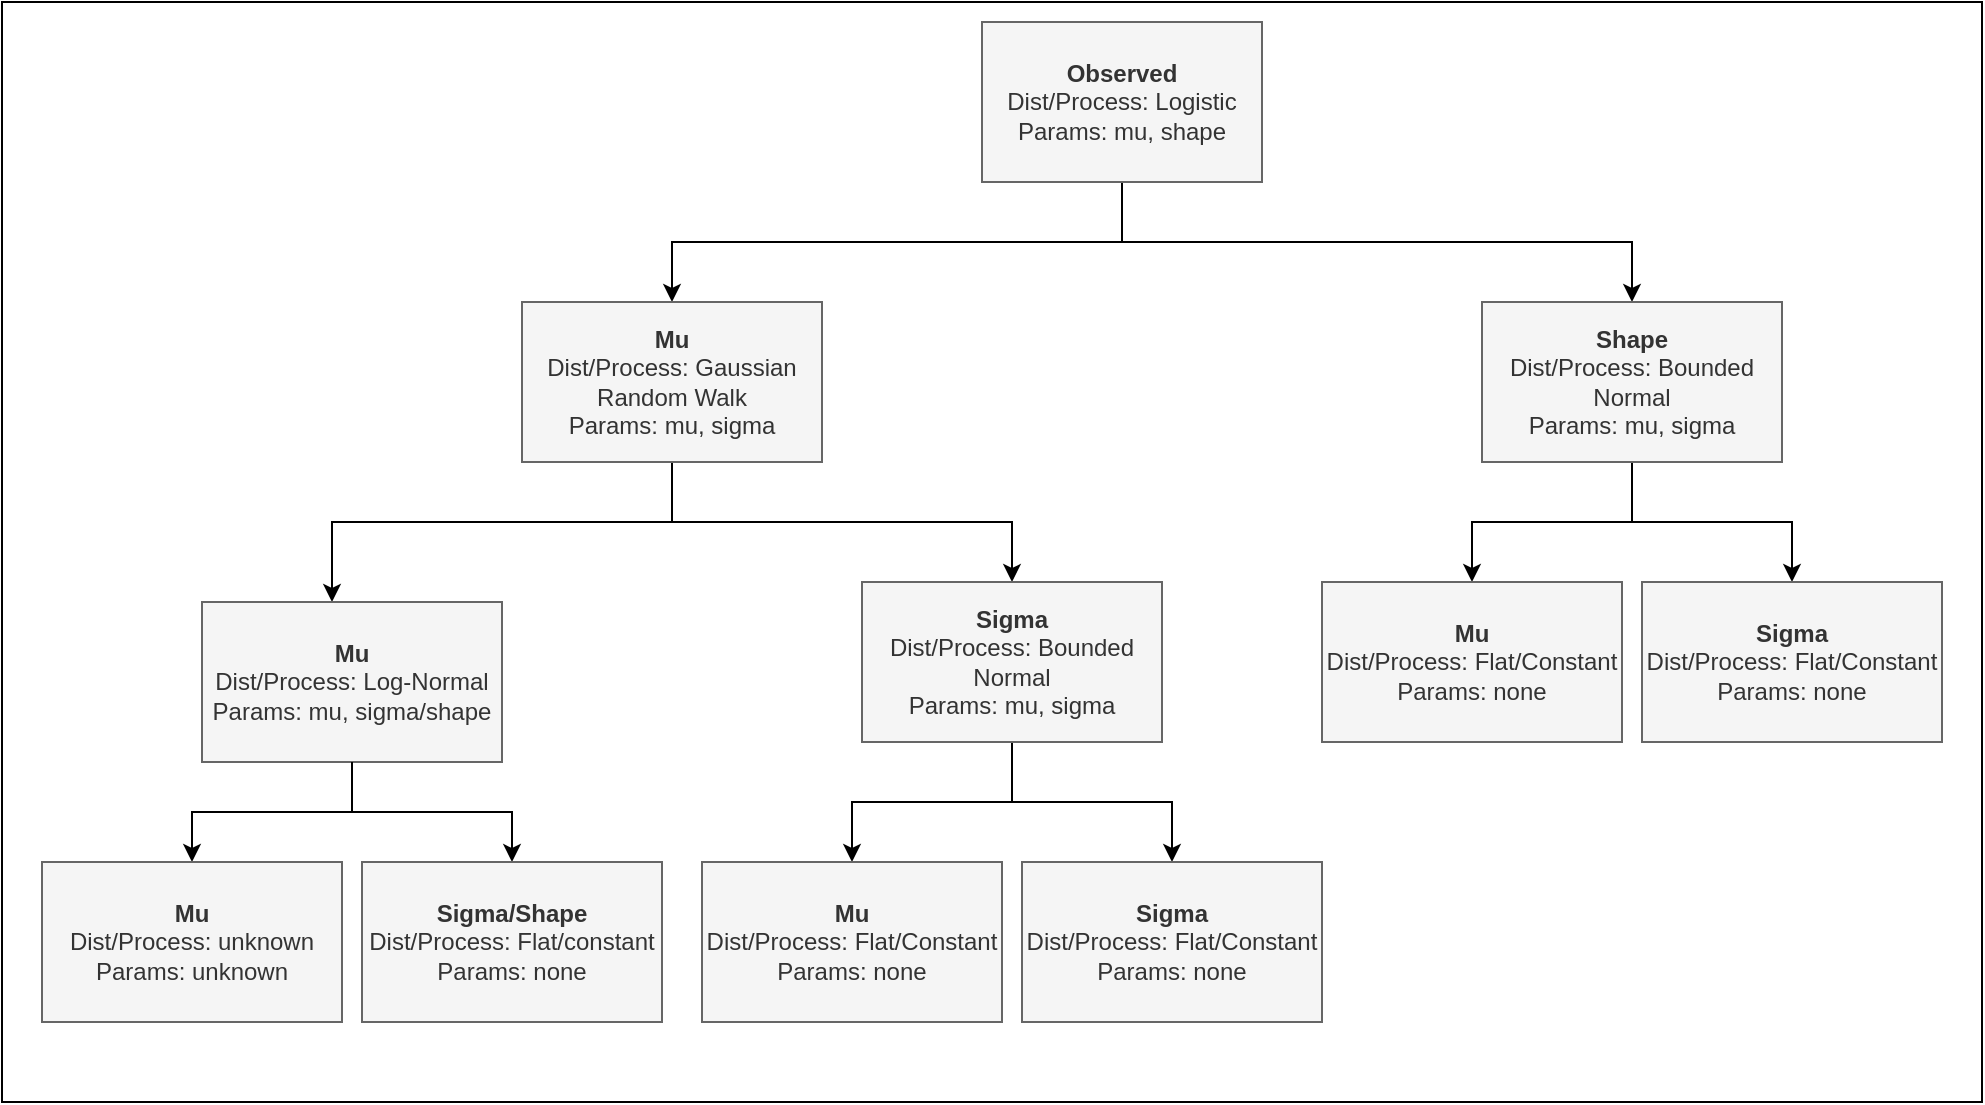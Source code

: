 <mxfile version="13.7.3" type="device"><diagram id="EtPS_o53PcKMSLpYzuBG" name="Page-1"><mxGraphModel dx="1796" dy="638" grid="1" gridSize="10" guides="1" tooltips="1" connect="1" arrows="1" fold="1" page="1" pageScale="1" pageWidth="850" pageHeight="1100" background="#FFFFFF" math="0" shadow="0"><root><mxCell id="0"/><mxCell id="1" parent="0"/><mxCell id="8PgFZWng9PQwZ2A-R5Zl-22" style="edgeStyle=orthogonalEdgeStyle;rounded=0;orthogonalLoop=1;jettySize=auto;html=1;entryX=0.5;entryY=0;entryDx=0;entryDy=0;exitX=0.5;exitY=1;exitDx=0;exitDy=0;" parent="1" source="8PgFZWng9PQwZ2A-R5Zl-2" target="8PgFZWng9PQwZ2A-R5Zl-3" edge="1"><mxGeometry relative="1" as="geometry"/></mxCell><mxCell id="8PgFZWng9PQwZ2A-R5Zl-23" style="edgeStyle=orthogonalEdgeStyle;rounded=0;orthogonalLoop=1;jettySize=auto;html=1;exitX=0.5;exitY=1;exitDx=0;exitDy=0;" parent="1" source="8PgFZWng9PQwZ2A-R5Zl-2" target="8PgFZWng9PQwZ2A-R5Zl-4" edge="1"><mxGeometry relative="1" as="geometry"><mxPoint x="400" y="150" as="sourcePoint"/></mxGeometry></mxCell><mxCell id="8PgFZWng9PQwZ2A-R5Zl-2" value="&lt;b&gt;Observed&lt;/b&gt;&lt;br&gt;Dist/Process: Logistic&lt;br&gt;Params: mu, shape" style="rounded=0;whiteSpace=wrap;html=1;fillColor=#f5f5f5;strokeColor=#666666;fontColor=#333333;" parent="1" vertex="1"><mxGeometry x="270" y="40" width="140" height="80" as="geometry"/></mxCell><mxCell id="8PgFZWng9PQwZ2A-R5Zl-14" style="edgeStyle=orthogonalEdgeStyle;rounded=0;orthogonalLoop=1;jettySize=auto;html=1;exitX=0.5;exitY=1;exitDx=0;exitDy=0;" parent="1" source="8PgFZWng9PQwZ2A-R5Zl-3" target="8PgFZWng9PQwZ2A-R5Zl-5" edge="1"><mxGeometry relative="1" as="geometry"><Array as="points"><mxPoint x="115" y="290"/><mxPoint x="-55" y="290"/></Array></mxGeometry></mxCell><mxCell id="8PgFZWng9PQwZ2A-R5Zl-15" style="edgeStyle=orthogonalEdgeStyle;rounded=0;orthogonalLoop=1;jettySize=auto;html=1;entryX=0.5;entryY=0;entryDx=0;entryDy=0;exitX=0.5;exitY=1;exitDx=0;exitDy=0;" parent="1" source="8PgFZWng9PQwZ2A-R5Zl-3" target="8PgFZWng9PQwZ2A-R5Zl-6" edge="1"><mxGeometry relative="1" as="geometry"><Array as="points"><mxPoint x="115" y="290"/><mxPoint x="285" y="290"/></Array></mxGeometry></mxCell><mxCell id="8PgFZWng9PQwZ2A-R5Zl-3" value="&lt;b&gt;Mu&lt;/b&gt;&lt;br&gt;Dist/Process: Gaussian Random Walk&lt;br&gt;Params: mu, sigma" style="rounded=0;whiteSpace=wrap;html=1;fillColor=#f5f5f5;strokeColor=#666666;fontColor=#333333;" parent="1" vertex="1"><mxGeometry x="40" y="180" width="150" height="80" as="geometry"/></mxCell><mxCell id="8PgFZWng9PQwZ2A-R5Zl-16" style="edgeStyle=orthogonalEdgeStyle;rounded=0;orthogonalLoop=1;jettySize=auto;html=1;entryX=0.5;entryY=0;entryDx=0;entryDy=0;" parent="1" source="8PgFZWng9PQwZ2A-R5Zl-4" target="8PgFZWng9PQwZ2A-R5Zl-7" edge="1"><mxGeometry relative="1" as="geometry"/></mxCell><mxCell id="8PgFZWng9PQwZ2A-R5Zl-17" style="edgeStyle=orthogonalEdgeStyle;rounded=0;orthogonalLoop=1;jettySize=auto;html=1;" parent="1" source="8PgFZWng9PQwZ2A-R5Zl-4" target="8PgFZWng9PQwZ2A-R5Zl-9" edge="1"><mxGeometry relative="1" as="geometry"/></mxCell><mxCell id="8PgFZWng9PQwZ2A-R5Zl-4" value="&lt;b&gt;Shape&lt;/b&gt;&lt;br&gt;Dist/Process: Bounded Normal&lt;br&gt;Params: mu, sigma" style="rounded=0;whiteSpace=wrap;html=1;fillColor=#f5f5f5;strokeColor=#666666;fontColor=#333333;" parent="1" vertex="1"><mxGeometry x="520" y="180" width="150" height="80" as="geometry"/></mxCell><mxCell id="8PgFZWng9PQwZ2A-R5Zl-5" value="&lt;b&gt;Mu&lt;/b&gt;&lt;br&gt;Dist/Process: Log-Normal&lt;br&gt;Params: mu, sigma/shape" style="rounded=0;whiteSpace=wrap;html=1;fillColor=#f5f5f5;strokeColor=#666666;fontColor=#333333;" parent="1" vertex="1"><mxGeometry x="-120" y="330" width="150" height="80" as="geometry"/></mxCell><mxCell id="8PgFZWng9PQwZ2A-R5Zl-19" style="edgeStyle=orthogonalEdgeStyle;rounded=0;orthogonalLoop=1;jettySize=auto;html=1;entryX=0.5;entryY=0;entryDx=0;entryDy=0;exitX=0.5;exitY=1;exitDx=0;exitDy=0;" parent="1" source="8PgFZWng9PQwZ2A-R5Zl-6" target="8PgFZWng9PQwZ2A-R5Zl-10" edge="1"><mxGeometry relative="1" as="geometry"/></mxCell><mxCell id="8PgFZWng9PQwZ2A-R5Zl-20" style="edgeStyle=orthogonalEdgeStyle;rounded=0;orthogonalLoop=1;jettySize=auto;html=1;entryX=0.5;entryY=0;entryDx=0;entryDy=0;exitX=0.5;exitY=1;exitDx=0;exitDy=0;" parent="1" source="8PgFZWng9PQwZ2A-R5Zl-6" target="8PgFZWng9PQwZ2A-R5Zl-12" edge="1"><mxGeometry relative="1" as="geometry"><mxPoint x="285" y="430" as="sourcePoint"/></mxGeometry></mxCell><mxCell id="8PgFZWng9PQwZ2A-R5Zl-6" value="&lt;b&gt;Sigma&lt;/b&gt;&lt;br&gt;Dist/Process: Bounded Normal&lt;br&gt;Params: mu, sigma&lt;span style=&quot;color: rgba(0 , 0 , 0 , 0) ; font-family: monospace ; font-size: 0px&quot;&gt;%3CmxGraphModel%3E%3Croot%3E%3CmxCell%20id%3D%220%22%2F%3E%3CmxCell%20id%3D%221%22%20parent%3D%220%22%2F%3E%3CmxCell%20id%3D%222%22%20value%3D%22%26lt%3Bb%26gt%3BMu%26lt%3B%2Fb%26gt%3B%26lt%3Bbr%26gt%3BDist%2FProcess%3A%20Log-normal%26lt%3Bbr%26gt%3BParams%3A%20mu%2C%20sd%22%20style%3D%22rounded%3D0%3BwhiteSpace%3Dwrap%3Bhtml%3D1%3B%22%20vertex%3D%221%22%20parent%3D%221%22%3E%3CmxGeometry%20x%3D%2280%22%20y%3D%22370%22%20width%3D%22150%22%20height%3D%2280%22%20as%3D%22geometry%22%2F%3E%3C%2FmxCell%3E%3C%2Froot%3E%3C%2FmxGraphModel%&lt;br&gt;&lt;/span&gt;" style="rounded=0;whiteSpace=wrap;html=1;fillColor=#f5f5f5;strokeColor=#666666;fontColor=#333333;" parent="1" vertex="1"><mxGeometry x="210" y="320" width="150" height="80" as="geometry"/></mxCell><mxCell id="8PgFZWng9PQwZ2A-R5Zl-7" value="&lt;b&gt;Mu&lt;/b&gt;&lt;br&gt;Dist/Process: Flat/Constant&lt;br&gt;Params: none&lt;span style=&quot;color: rgba(0 , 0 , 0 , 0) ; font-family: monospace ; font-size: 0px&quot;&gt;%3CmxGraphModel%3E%3Croot%3E%3CmxCell%20id%3D%220%22%2F%3E%3CmxCell%20id%3D%221%22%20parent%3D%220%22%2F%3E%3CmxCell%20id%3D%222%22%20value%3D%22%26lt%3Bb%26gt%3BShape%26lt%3B%2Fb%26gt%3B%26lt%3Bbr%26gt%3BDist%2FProcess%3A%20GARCH(1%2C1)%26lt%3Bbr%26gt%3BParams%3A%20omega%2C%20alpha_1%2C%20beta_1%26lt%3Bspan%20style%3D%26quot%3Bcolor%3A%20rgba(0%20%2C%200%20%2C%200%20%2C%200)%20%3B%20font-family%3A%20monospace%20%3B%20font-size%3A%200px%26quot%3B%26gt%3B%253CmxGraphModel%253E%253Croot%253E%253CmxCell%2520id%253D%25220%2522%252F%253E%253CmxCell%2520id%253D%25221%2522%2520parent%253D%25220%2522%252F%253E%253CmxCell%2520id%253D%25222%2522%2520value%253D%2522%2526lt%253Bb%2526gt%253BMu%2526lt%253B%252Fb%2526gt%253B%2526lt%253Bbr%2526gt%253BDist%252FProcess%253A%2520Log-normal%2526lt%253Bbr%2526gt%253BParams%253A%2520mu%252C%2520sd%2522%2520style%253D%2522rounded%253D0%253BwhiteSpace%253Dwrap%253Bhtml%253D1%253B%2522%2520vertex%253D%25221%2522%2520parent%253D%25221%2522%253E%253CmxGeometry%2520x%253D%252280%2522%2520y%253D%2522370%2522%2520width%253D%2522150%2522%2520height%253D%252280%2522%2520as%253D%2522geometry%2522%252F%253E%253C%252FmxCell%253E%253C%252Froot%253E%253C%252FmxGraphModel%25%26lt%3Bbr%26gt%3B%26lt%3B%2Fspan%26gt%3B%22%20style%3D%22rounded%3D0%3BwhiteSpace%3Dwrap%3Bhtml%3D1%3B%22%20vertex%3D%221%22%20parent%3D%221%22%3E%3CmxGeometry%20x%3D%22291%22%20y%3D%22370%22%20width%3D%22150%22%20height%3D%2280%22%20as%3D%22geometry%22%2F%3E%3C%2FmxCell%3E%3C%2Froot%3E%3C%2FmxGraphModel%3E&lt;/span&gt;&lt;span style=&quot;color: rgba(0 , 0 , 0 , 0) ; font-family: monospace ; font-size: 0px&quot;&gt;&lt;br&gt;&lt;/span&gt;" style="rounded=0;whiteSpace=wrap;html=1;fillColor=#f5f5f5;strokeColor=#666666;fontColor=#333333;" parent="1" vertex="1"><mxGeometry x="440" y="320" width="150" height="80" as="geometry"/></mxCell><mxCell id="8PgFZWng9PQwZ2A-R5Zl-9" value="&lt;b&gt;Sigma&lt;/b&gt;&lt;br&gt;Dist/Process: Flat/Constant&lt;br&gt;Params: none&lt;span style=&quot;color: rgba(0 , 0 , 0 , 0) ; font-family: monospace ; font-size: 0px&quot;&gt;%3CmxGraphModel%3E%3Croot%3E%3CmxCell%20id%3D%220%22%2F%3E%3CmxCell%20id%3D%221%22%20parent%3D%220%22%2F%3E%3CmxCell%20id%3D%222%22%20value%3D%22%26lt%3Bb%26gt%3BShape%26lt%3B%2Fb%26gt%3B%26lt%3Bbr%26gt%3BDist%2FProcess%3A%20GARCH(1%2C1)%26lt%3Bbr%26gt%3BParams%3A%20omega%2C%20alpha_1%2C%20beta_1%26lt%3Bspan%20style%3D%26quot%3Bcolor%3A%20rgba(0%20%2C%200%20%2C%200%20%2C%200)%20%3B%20font-family%3A%20monospace%20%3B%20font-size%3A%200px%26quot%3B%26gt%3B%253CmxGraphModel%253E%253Croot%253E%253CmxCell%2520id%253D%25220%2522%252F%253E%253CmxCell%2520id%253D%25221%2522%2520parent%253D%25220%2522%252F%253E%253CmxCell%2520id%253D%25222%2522%2520value%253D%2522%2526lt%253Bb%2526gt%253BMu%2526lt%253B%252Fb%2526gt%253B%2526lt%253Bbr%2526gt%253BDist%252FProcess%253A%2520Log-normal%2526lt%253Bbr%2526gt%253BParams%253A%2520mu%252C%2520sd%2522%2520style%253D%2522rounded%253D0%253BwhiteSpace%253Dwrap%253Bhtml%253D1%253B%2522%2520vertex%253D%25221%2522%2520parent%253D%25221%2522%253E%253CmxGeometry%2520x%253D%252280%2522%2520y%253D%2522370%2522%2520width%253D%2522150%2522%2520height%253D%252280%2522%2520as%253D%2522geometry%2522%252F%253E%253C%252FmxCell%253E%253C%252Froot%253E%253C%252FmxGraphModel%25%26lt%3Bbr%26gt%3B%26lt%3B%2Fspan%26gt%3B%22%20style%3D%22rounded%3D0%3BwhiteSpace%3Dwrap%3Bhtml%3D1%3B%22%20vertex%3D%221%22%20parent%3D%221%22%3E%3CmxGeometry%20x%3D%22291%22%20y%3D%22370%22%20width%3D%22150%22%20height%3D%2280%22%20as%3D%22geometry%22%2F%3E%3C%2FmxCell%3E%3C%2Froot%3E%3C%2FmxGraphModel%3E&lt;/span&gt;&lt;span style=&quot;color: rgba(0 , 0 , 0 , 0) ; font-family: monospace ; font-size: 0px&quot;&gt;&lt;br&gt;&lt;/span&gt;" style="rounded=0;whiteSpace=wrap;html=1;fillColor=#f5f5f5;strokeColor=#666666;fontColor=#333333;" parent="1" vertex="1"><mxGeometry x="600" y="320" width="150" height="80" as="geometry"/></mxCell><mxCell id="8PgFZWng9PQwZ2A-R5Zl-10" value="&lt;b&gt;Mu&lt;/b&gt;&lt;br&gt;Dist/Process: Flat/Constant&lt;br&gt;Params: none&lt;span style=&quot;color: rgba(0 , 0 , 0 , 0) ; font-family: monospace ; font-size: 0px&quot;&gt;&lt;br&gt;&lt;/span&gt;" style="rounded=0;whiteSpace=wrap;html=1;fillColor=#f5f5f5;strokeColor=#666666;fontColor=#333333;" parent="1" vertex="1"><mxGeometry x="130" y="460" width="150" height="80" as="geometry"/></mxCell><mxCell id="8PgFZWng9PQwZ2A-R5Zl-12" value="&lt;b&gt;Sigma&lt;/b&gt;&lt;br&gt;Dist/Process: Flat/Constant&lt;br&gt;Params: none&lt;span style=&quot;color: rgba(0 , 0 , 0 , 0) ; font-family: monospace ; font-size: 0px&quot;&gt;&lt;br&gt;&lt;/span&gt;" style="rounded=0;whiteSpace=wrap;html=1;fillColor=#f5f5f5;strokeColor=#666666;fontColor=#333333;" parent="1" vertex="1"><mxGeometry x="290" y="460" width="150" height="80" as="geometry"/></mxCell><mxCell id="8PgFZWng9PQwZ2A-R5Zl-24" style="edgeStyle=orthogonalEdgeStyle;rounded=0;orthogonalLoop=1;jettySize=auto;html=1;entryX=0.5;entryY=0;entryDx=0;entryDy=0;exitX=0.5;exitY=1;exitDx=0;exitDy=0;" parent="1" source="8PgFZWng9PQwZ2A-R5Zl-5" target="8PgFZWng9PQwZ2A-R5Zl-26" edge="1"><mxGeometry relative="1" as="geometry"><mxPoint x="-55" y="400" as="sourcePoint"/></mxGeometry></mxCell><mxCell id="8PgFZWng9PQwZ2A-R5Zl-25" style="edgeStyle=orthogonalEdgeStyle;rounded=0;orthogonalLoop=1;jettySize=auto;html=1;entryX=0.5;entryY=0;entryDx=0;entryDy=0;exitX=0.5;exitY=1;exitDx=0;exitDy=0;" parent="1" source="8PgFZWng9PQwZ2A-R5Zl-5" target="8PgFZWng9PQwZ2A-R5Zl-27" edge="1"><mxGeometry relative="1" as="geometry"><mxPoint x="-55" y="400" as="sourcePoint"/></mxGeometry></mxCell><mxCell id="8PgFZWng9PQwZ2A-R5Zl-26" value="&lt;b&gt;Mu&lt;/b&gt;&lt;br&gt;Dist/Process: unknown&lt;br&gt;Params: unknown&lt;span style=&quot;color: rgba(0 , 0 , 0 , 0) ; font-family: monospace ; font-size: 0px&quot;&gt;&lt;br&gt;&lt;/span&gt;" style="rounded=0;whiteSpace=wrap;html=1;fillColor=#f5f5f5;strokeColor=#666666;fontColor=#333333;" parent="1" vertex="1"><mxGeometry x="-200" y="460" width="150" height="80" as="geometry"/></mxCell><mxCell id="8PgFZWng9PQwZ2A-R5Zl-27" value="&lt;b&gt;Sigma/Shape&lt;/b&gt;&lt;br&gt;Dist/Process: Flat/constant&lt;br&gt;Params: none&lt;span style=&quot;color: rgba(0 , 0 , 0 , 0) ; font-family: monospace ; font-size: 0px&quot;&gt;&lt;br&gt;&lt;/span&gt;" style="rounded=0;whiteSpace=wrap;html=1;fillColor=#f5f5f5;strokeColor=#666666;fontColor=#333333;" parent="1" vertex="1"><mxGeometry x="-40" y="460" width="150" height="80" as="geometry"/></mxCell><mxCell id="coYCTvX1FKZ_RlVFzBI3-3" value="" style="rounded=0;whiteSpace=wrap;html=1;fillColor=none;" vertex="1" parent="1"><mxGeometry x="-220" y="30" width="990" height="550" as="geometry"/></mxCell></root></mxGraphModel></diagram></mxfile>